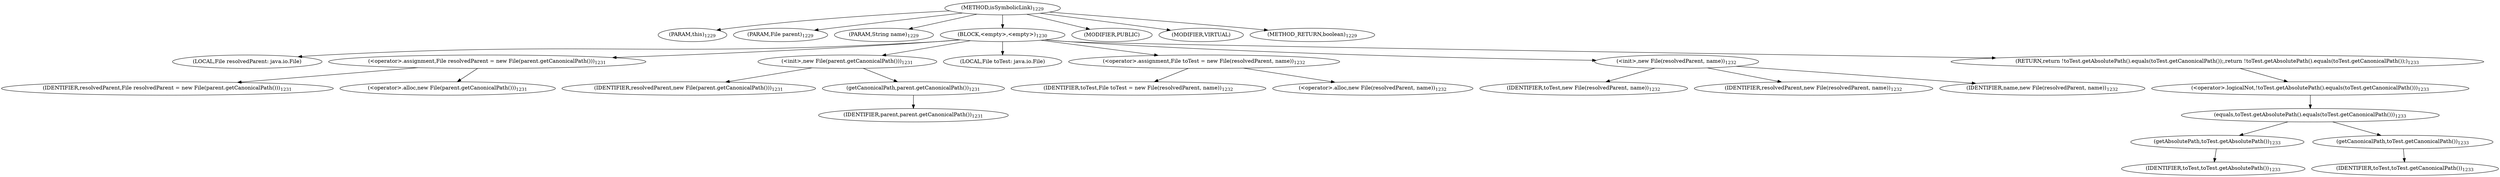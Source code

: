 digraph "isSymbolicLink" {  
"2391" [label = <(METHOD,isSymbolicLink)<SUB>1229</SUB>> ]
"2392" [label = <(PARAM,this)<SUB>1229</SUB>> ]
"2393" [label = <(PARAM,File parent)<SUB>1229</SUB>> ]
"2394" [label = <(PARAM,String name)<SUB>1229</SUB>> ]
"2395" [label = <(BLOCK,&lt;empty&gt;,&lt;empty&gt;)<SUB>1230</SUB>> ]
"107" [label = <(LOCAL,File resolvedParent: java.io.File)> ]
"2396" [label = <(&lt;operator&gt;.assignment,File resolvedParent = new File(parent.getCanonicalPath()))<SUB>1231</SUB>> ]
"2397" [label = <(IDENTIFIER,resolvedParent,File resolvedParent = new File(parent.getCanonicalPath()))<SUB>1231</SUB>> ]
"2398" [label = <(&lt;operator&gt;.alloc,new File(parent.getCanonicalPath()))<SUB>1231</SUB>> ]
"2399" [label = <(&lt;init&gt;,new File(parent.getCanonicalPath()))<SUB>1231</SUB>> ]
"106" [label = <(IDENTIFIER,resolvedParent,new File(parent.getCanonicalPath()))<SUB>1231</SUB>> ]
"2400" [label = <(getCanonicalPath,parent.getCanonicalPath())<SUB>1231</SUB>> ]
"2401" [label = <(IDENTIFIER,parent,parent.getCanonicalPath())<SUB>1231</SUB>> ]
"109" [label = <(LOCAL,File toTest: java.io.File)> ]
"2402" [label = <(&lt;operator&gt;.assignment,File toTest = new File(resolvedParent, name))<SUB>1232</SUB>> ]
"2403" [label = <(IDENTIFIER,toTest,File toTest = new File(resolvedParent, name))<SUB>1232</SUB>> ]
"2404" [label = <(&lt;operator&gt;.alloc,new File(resolvedParent, name))<SUB>1232</SUB>> ]
"2405" [label = <(&lt;init&gt;,new File(resolvedParent, name))<SUB>1232</SUB>> ]
"108" [label = <(IDENTIFIER,toTest,new File(resolvedParent, name))<SUB>1232</SUB>> ]
"2406" [label = <(IDENTIFIER,resolvedParent,new File(resolvedParent, name))<SUB>1232</SUB>> ]
"2407" [label = <(IDENTIFIER,name,new File(resolvedParent, name))<SUB>1232</SUB>> ]
"2408" [label = <(RETURN,return !toTest.getAbsolutePath().equals(toTest.getCanonicalPath());,return !toTest.getAbsolutePath().equals(toTest.getCanonicalPath());)<SUB>1233</SUB>> ]
"2409" [label = <(&lt;operator&gt;.logicalNot,!toTest.getAbsolutePath().equals(toTest.getCanonicalPath()))<SUB>1233</SUB>> ]
"2410" [label = <(equals,toTest.getAbsolutePath().equals(toTest.getCanonicalPath()))<SUB>1233</SUB>> ]
"2411" [label = <(getAbsolutePath,toTest.getAbsolutePath())<SUB>1233</SUB>> ]
"2412" [label = <(IDENTIFIER,toTest,toTest.getAbsolutePath())<SUB>1233</SUB>> ]
"2413" [label = <(getCanonicalPath,toTest.getCanonicalPath())<SUB>1233</SUB>> ]
"2414" [label = <(IDENTIFIER,toTest,toTest.getCanonicalPath())<SUB>1233</SUB>> ]
"2415" [label = <(MODIFIER,PUBLIC)> ]
"2416" [label = <(MODIFIER,VIRTUAL)> ]
"2417" [label = <(METHOD_RETURN,boolean)<SUB>1229</SUB>> ]
  "2391" -> "2392" 
  "2391" -> "2393" 
  "2391" -> "2394" 
  "2391" -> "2395" 
  "2391" -> "2415" 
  "2391" -> "2416" 
  "2391" -> "2417" 
  "2395" -> "107" 
  "2395" -> "2396" 
  "2395" -> "2399" 
  "2395" -> "109" 
  "2395" -> "2402" 
  "2395" -> "2405" 
  "2395" -> "2408" 
  "2396" -> "2397" 
  "2396" -> "2398" 
  "2399" -> "106" 
  "2399" -> "2400" 
  "2400" -> "2401" 
  "2402" -> "2403" 
  "2402" -> "2404" 
  "2405" -> "108" 
  "2405" -> "2406" 
  "2405" -> "2407" 
  "2408" -> "2409" 
  "2409" -> "2410" 
  "2410" -> "2411" 
  "2410" -> "2413" 
  "2411" -> "2412" 
  "2413" -> "2414" 
}
